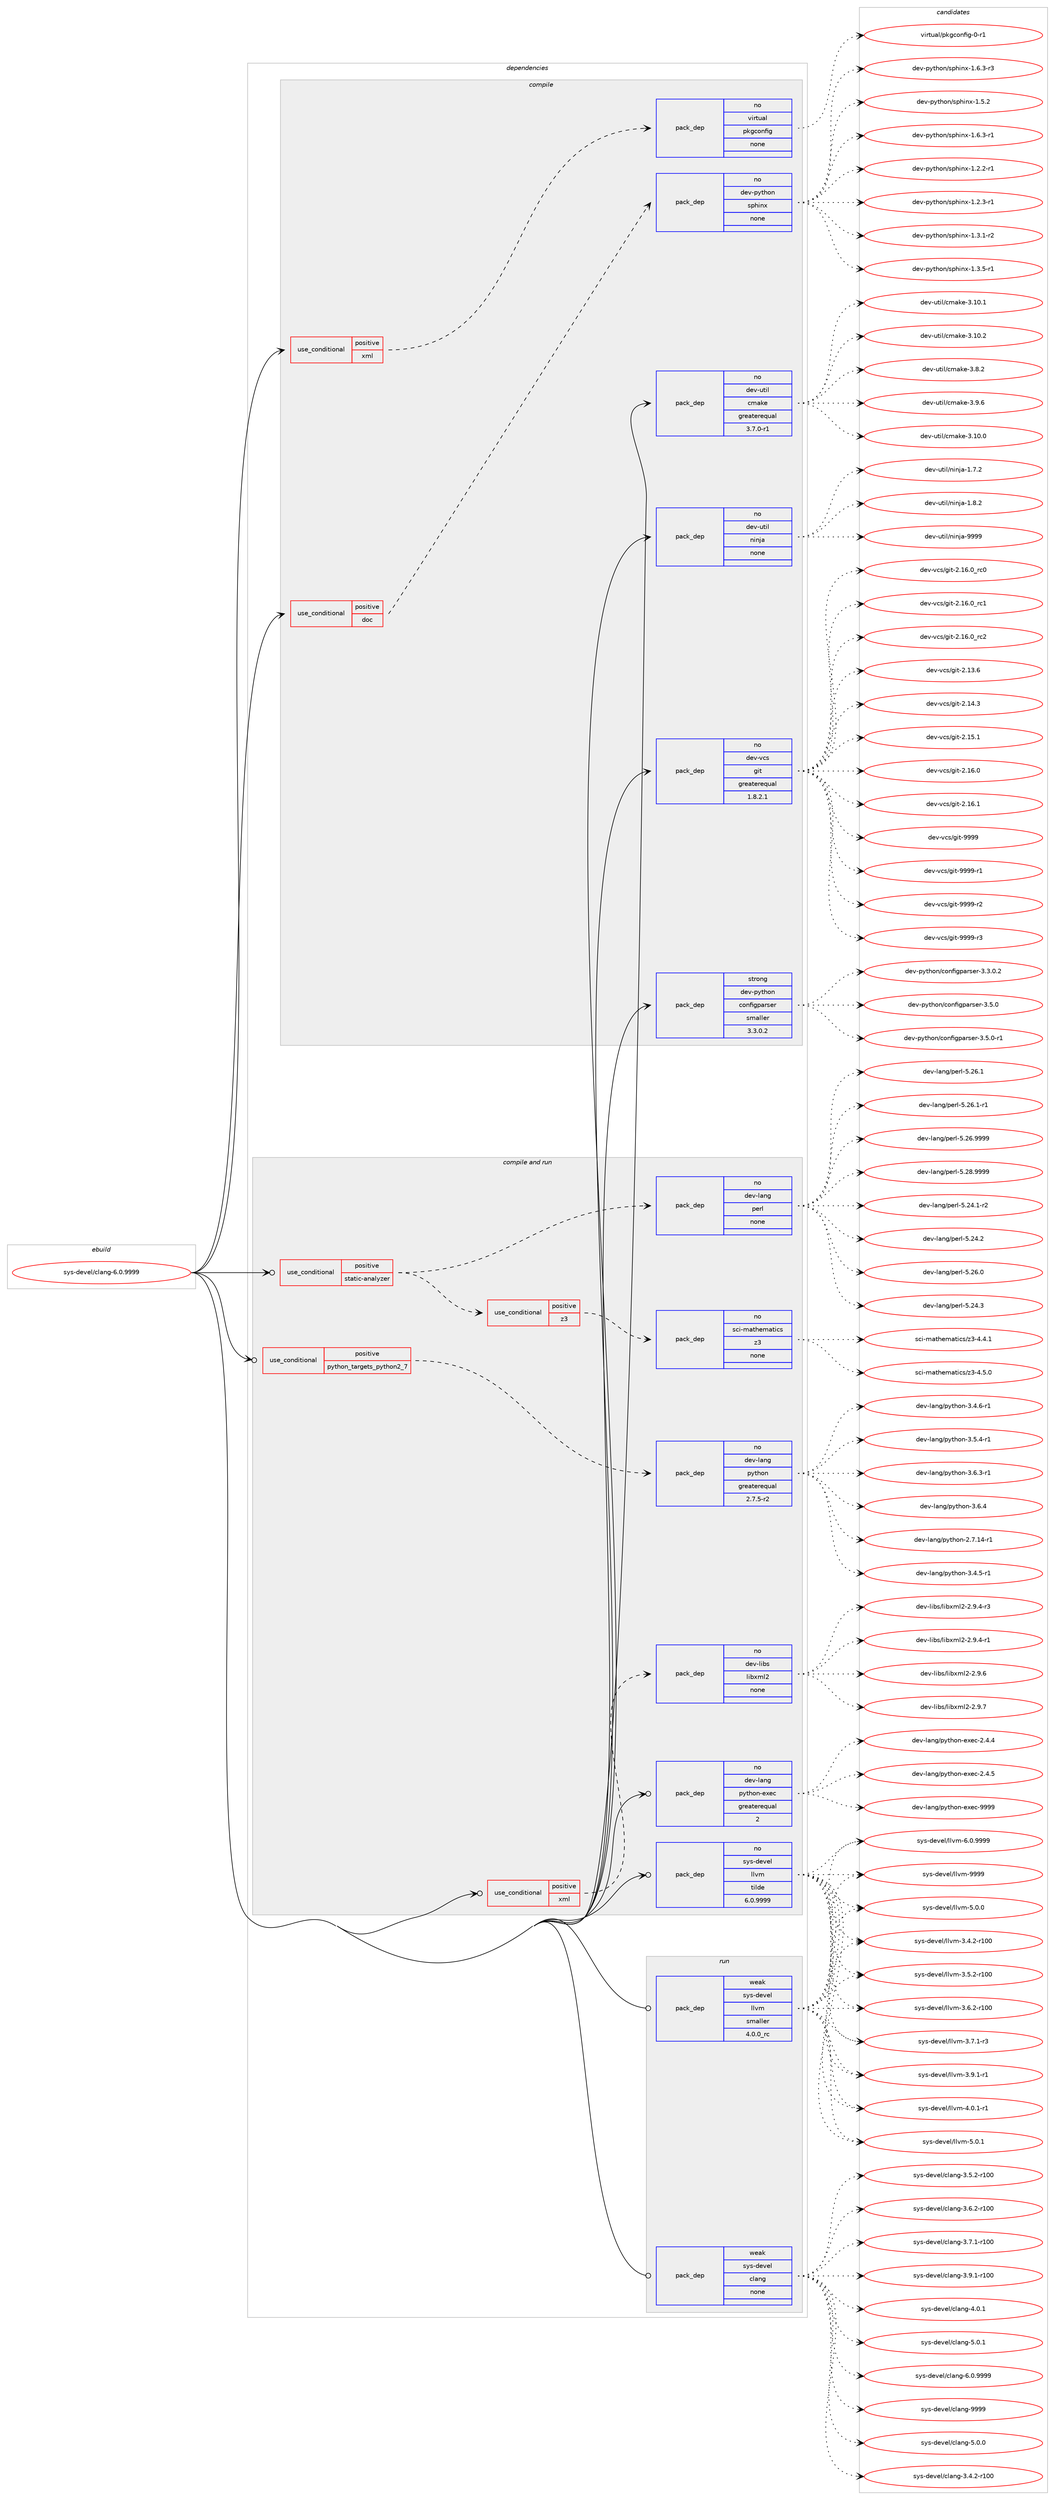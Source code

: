 digraph prolog {

# *************
# Graph options
# *************

newrank=true;
concentrate=true;
compound=true;
graph [rankdir=LR,fontname=Helvetica,fontsize=10,ranksep=1.5];#, ranksep=2.5, nodesep=0.2];
edge  [arrowhead=vee];
node  [fontname=Helvetica,fontsize=10];

# **********
# The ebuild
# **********

subgraph cluster_leftcol {
color=gray;
rank=same;
label=<<i>ebuild</i>>;
id [label="sys-devel/clang-6.0.9999", color=red, width=4, href="../sys-devel/clang-6.0.9999.svg"];
}

# ****************
# The dependencies
# ****************

subgraph cluster_midcol {
color=gray;
label=<<i>dependencies</i>>;
subgraph cluster_compile {
fillcolor="#eeeeee";
style=filled;
label=<<i>compile</i>>;
subgraph cond406 {
dependency4947 [label=<<TABLE BORDER="0" CELLBORDER="1" CELLSPACING="0" CELLPADDING="4"><TR><TD ROWSPAN="3" CELLPADDING="10">use_conditional</TD></TR><TR><TD>positive</TD></TR><TR><TD>doc</TD></TR></TABLE>>, shape=none, color=red];
subgraph pack4512 {
dependency4948 [label=<<TABLE BORDER="0" CELLBORDER="1" CELLSPACING="0" CELLPADDING="4" WIDTH="220"><TR><TD ROWSPAN="6" CELLPADDING="30">pack_dep</TD></TR><TR><TD WIDTH="110">no</TD></TR><TR><TD>dev-python</TD></TR><TR><TD>sphinx</TD></TR><TR><TD>none</TD></TR><TR><TD></TD></TR></TABLE>>, shape=none, color=blue];
}
dependency4947:e -> dependency4948:w [weight=20,style="dashed",arrowhead="vee"];
}
id:e -> dependency4947:w [weight=20,style="solid",arrowhead="vee"];
subgraph cond407 {
dependency4949 [label=<<TABLE BORDER="0" CELLBORDER="1" CELLSPACING="0" CELLPADDING="4"><TR><TD ROWSPAN="3" CELLPADDING="10">use_conditional</TD></TR><TR><TD>positive</TD></TR><TR><TD>xml</TD></TR></TABLE>>, shape=none, color=red];
subgraph pack4513 {
dependency4950 [label=<<TABLE BORDER="0" CELLBORDER="1" CELLSPACING="0" CELLPADDING="4" WIDTH="220"><TR><TD ROWSPAN="6" CELLPADDING="30">pack_dep</TD></TR><TR><TD WIDTH="110">no</TD></TR><TR><TD>virtual</TD></TR><TR><TD>pkgconfig</TD></TR><TR><TD>none</TD></TR><TR><TD></TD></TR></TABLE>>, shape=none, color=blue];
}
dependency4949:e -> dependency4950:w [weight=20,style="dashed",arrowhead="vee"];
}
id:e -> dependency4949:w [weight=20,style="solid",arrowhead="vee"];
subgraph pack4514 {
dependency4951 [label=<<TABLE BORDER="0" CELLBORDER="1" CELLSPACING="0" CELLPADDING="4" WIDTH="220"><TR><TD ROWSPAN="6" CELLPADDING="30">pack_dep</TD></TR><TR><TD WIDTH="110">no</TD></TR><TR><TD>dev-util</TD></TR><TR><TD>cmake</TD></TR><TR><TD>greaterequal</TD></TR><TR><TD>3.7.0-r1</TD></TR></TABLE>>, shape=none, color=blue];
}
id:e -> dependency4951:w [weight=20,style="solid",arrowhead="vee"];
subgraph pack4515 {
dependency4952 [label=<<TABLE BORDER="0" CELLBORDER="1" CELLSPACING="0" CELLPADDING="4" WIDTH="220"><TR><TD ROWSPAN="6" CELLPADDING="30">pack_dep</TD></TR><TR><TD WIDTH="110">no</TD></TR><TR><TD>dev-util</TD></TR><TR><TD>ninja</TD></TR><TR><TD>none</TD></TR><TR><TD></TD></TR></TABLE>>, shape=none, color=blue];
}
id:e -> dependency4952:w [weight=20,style="solid",arrowhead="vee"];
subgraph pack4516 {
dependency4953 [label=<<TABLE BORDER="0" CELLBORDER="1" CELLSPACING="0" CELLPADDING="4" WIDTH="220"><TR><TD ROWSPAN="6" CELLPADDING="30">pack_dep</TD></TR><TR><TD WIDTH="110">no</TD></TR><TR><TD>dev-vcs</TD></TR><TR><TD>git</TD></TR><TR><TD>greaterequal</TD></TR><TR><TD>1.8.2.1</TD></TR></TABLE>>, shape=none, color=blue];
}
id:e -> dependency4953:w [weight=20,style="solid",arrowhead="vee"];
subgraph pack4517 {
dependency4954 [label=<<TABLE BORDER="0" CELLBORDER="1" CELLSPACING="0" CELLPADDING="4" WIDTH="220"><TR><TD ROWSPAN="6" CELLPADDING="30">pack_dep</TD></TR><TR><TD WIDTH="110">strong</TD></TR><TR><TD>dev-python</TD></TR><TR><TD>configparser</TD></TR><TR><TD>smaller</TD></TR><TR><TD>3.3.0.2</TD></TR></TABLE>>, shape=none, color=blue];
}
id:e -> dependency4954:w [weight=20,style="solid",arrowhead="vee"];
}
subgraph cluster_compileandrun {
fillcolor="#eeeeee";
style=filled;
label=<<i>compile and run</i>>;
subgraph cond408 {
dependency4955 [label=<<TABLE BORDER="0" CELLBORDER="1" CELLSPACING="0" CELLPADDING="4"><TR><TD ROWSPAN="3" CELLPADDING="10">use_conditional</TD></TR><TR><TD>positive</TD></TR><TR><TD>python_targets_python2_7</TD></TR></TABLE>>, shape=none, color=red];
subgraph pack4518 {
dependency4956 [label=<<TABLE BORDER="0" CELLBORDER="1" CELLSPACING="0" CELLPADDING="4" WIDTH="220"><TR><TD ROWSPAN="6" CELLPADDING="30">pack_dep</TD></TR><TR><TD WIDTH="110">no</TD></TR><TR><TD>dev-lang</TD></TR><TR><TD>python</TD></TR><TR><TD>greaterequal</TD></TR><TR><TD>2.7.5-r2</TD></TR></TABLE>>, shape=none, color=blue];
}
dependency4955:e -> dependency4956:w [weight=20,style="dashed",arrowhead="vee"];
}
id:e -> dependency4955:w [weight=20,style="solid",arrowhead="odotvee"];
subgraph cond409 {
dependency4957 [label=<<TABLE BORDER="0" CELLBORDER="1" CELLSPACING="0" CELLPADDING="4"><TR><TD ROWSPAN="3" CELLPADDING="10">use_conditional</TD></TR><TR><TD>positive</TD></TR><TR><TD>static-analyzer</TD></TR></TABLE>>, shape=none, color=red];
subgraph pack4519 {
dependency4958 [label=<<TABLE BORDER="0" CELLBORDER="1" CELLSPACING="0" CELLPADDING="4" WIDTH="220"><TR><TD ROWSPAN="6" CELLPADDING="30">pack_dep</TD></TR><TR><TD WIDTH="110">no</TD></TR><TR><TD>dev-lang</TD></TR><TR><TD>perl</TD></TR><TR><TD>none</TD></TR><TR><TD></TD></TR></TABLE>>, shape=none, color=blue];
}
dependency4957:e -> dependency4958:w [weight=20,style="dashed",arrowhead="vee"];
subgraph cond410 {
dependency4959 [label=<<TABLE BORDER="0" CELLBORDER="1" CELLSPACING="0" CELLPADDING="4"><TR><TD ROWSPAN="3" CELLPADDING="10">use_conditional</TD></TR><TR><TD>positive</TD></TR><TR><TD>z3</TD></TR></TABLE>>, shape=none, color=red];
subgraph pack4520 {
dependency4960 [label=<<TABLE BORDER="0" CELLBORDER="1" CELLSPACING="0" CELLPADDING="4" WIDTH="220"><TR><TD ROWSPAN="6" CELLPADDING="30">pack_dep</TD></TR><TR><TD WIDTH="110">no</TD></TR><TR><TD>sci-mathematics</TD></TR><TR><TD>z3</TD></TR><TR><TD>none</TD></TR><TR><TD></TD></TR></TABLE>>, shape=none, color=blue];
}
dependency4959:e -> dependency4960:w [weight=20,style="dashed",arrowhead="vee"];
}
dependency4957:e -> dependency4959:w [weight=20,style="dashed",arrowhead="vee"];
}
id:e -> dependency4957:w [weight=20,style="solid",arrowhead="odotvee"];
subgraph cond411 {
dependency4961 [label=<<TABLE BORDER="0" CELLBORDER="1" CELLSPACING="0" CELLPADDING="4"><TR><TD ROWSPAN="3" CELLPADDING="10">use_conditional</TD></TR><TR><TD>positive</TD></TR><TR><TD>xml</TD></TR></TABLE>>, shape=none, color=red];
subgraph pack4521 {
dependency4962 [label=<<TABLE BORDER="0" CELLBORDER="1" CELLSPACING="0" CELLPADDING="4" WIDTH="220"><TR><TD ROWSPAN="6" CELLPADDING="30">pack_dep</TD></TR><TR><TD WIDTH="110">no</TD></TR><TR><TD>dev-libs</TD></TR><TR><TD>libxml2</TD></TR><TR><TD>none</TD></TR><TR><TD></TD></TR></TABLE>>, shape=none, color=blue];
}
dependency4961:e -> dependency4962:w [weight=20,style="dashed",arrowhead="vee"];
}
id:e -> dependency4961:w [weight=20,style="solid",arrowhead="odotvee"];
subgraph pack4522 {
dependency4963 [label=<<TABLE BORDER="0" CELLBORDER="1" CELLSPACING="0" CELLPADDING="4" WIDTH="220"><TR><TD ROWSPAN="6" CELLPADDING="30">pack_dep</TD></TR><TR><TD WIDTH="110">no</TD></TR><TR><TD>dev-lang</TD></TR><TR><TD>python-exec</TD></TR><TR><TD>greaterequal</TD></TR><TR><TD>2</TD></TR></TABLE>>, shape=none, color=blue];
}
id:e -> dependency4963:w [weight=20,style="solid",arrowhead="odotvee"];
subgraph pack4523 {
dependency4964 [label=<<TABLE BORDER="0" CELLBORDER="1" CELLSPACING="0" CELLPADDING="4" WIDTH="220"><TR><TD ROWSPAN="6" CELLPADDING="30">pack_dep</TD></TR><TR><TD WIDTH="110">no</TD></TR><TR><TD>sys-devel</TD></TR><TR><TD>llvm</TD></TR><TR><TD>tilde</TD></TR><TR><TD>6.0.9999</TD></TR></TABLE>>, shape=none, color=blue];
}
id:e -> dependency4964:w [weight=20,style="solid",arrowhead="odotvee"];
}
subgraph cluster_run {
fillcolor="#eeeeee";
style=filled;
label=<<i>run</i>>;
subgraph pack4524 {
dependency4965 [label=<<TABLE BORDER="0" CELLBORDER="1" CELLSPACING="0" CELLPADDING="4" WIDTH="220"><TR><TD ROWSPAN="6" CELLPADDING="30">pack_dep</TD></TR><TR><TD WIDTH="110">weak</TD></TR><TR><TD>sys-devel</TD></TR><TR><TD>clang</TD></TR><TR><TD>none</TD></TR><TR><TD></TD></TR></TABLE>>, shape=none, color=blue];
}
id:e -> dependency4965:w [weight=20,style="solid",arrowhead="odot"];
subgraph pack4525 {
dependency4966 [label=<<TABLE BORDER="0" CELLBORDER="1" CELLSPACING="0" CELLPADDING="4" WIDTH="220"><TR><TD ROWSPAN="6" CELLPADDING="30">pack_dep</TD></TR><TR><TD WIDTH="110">weak</TD></TR><TR><TD>sys-devel</TD></TR><TR><TD>llvm</TD></TR><TR><TD>smaller</TD></TR><TR><TD>4.0.0_rc</TD></TR></TABLE>>, shape=none, color=blue];
}
id:e -> dependency4966:w [weight=20,style="solid",arrowhead="odot"];
}
}

# **************
# The candidates
# **************

subgraph cluster_choices {
rank=same;
color=gray;
label=<<i>candidates</i>>;

subgraph choice4512 {
color=black;
nodesep=1;
choice1001011184511212111610411111047115112104105110120454946534650 [label="dev-python/sphinx-1.5.2", color=red, width=4,href="../dev-python/sphinx-1.5.2.svg"];
choice10010111845112121116104111110471151121041051101204549465446514511449 [label="dev-python/sphinx-1.6.3-r1", color=red, width=4,href="../dev-python/sphinx-1.6.3-r1.svg"];
choice10010111845112121116104111110471151121041051101204549465046504511449 [label="dev-python/sphinx-1.2.2-r1", color=red, width=4,href="../dev-python/sphinx-1.2.2-r1.svg"];
choice10010111845112121116104111110471151121041051101204549465046514511449 [label="dev-python/sphinx-1.2.3-r1", color=red, width=4,href="../dev-python/sphinx-1.2.3-r1.svg"];
choice10010111845112121116104111110471151121041051101204549465146494511450 [label="dev-python/sphinx-1.3.1-r2", color=red, width=4,href="../dev-python/sphinx-1.3.1-r2.svg"];
choice10010111845112121116104111110471151121041051101204549465146534511449 [label="dev-python/sphinx-1.3.5-r1", color=red, width=4,href="../dev-python/sphinx-1.3.5-r1.svg"];
choice10010111845112121116104111110471151121041051101204549465446514511451 [label="dev-python/sphinx-1.6.3-r3", color=red, width=4,href="../dev-python/sphinx-1.6.3-r3.svg"];
dependency4948:e -> choice1001011184511212111610411111047115112104105110120454946534650:w [style=dotted,weight="100"];
dependency4948:e -> choice10010111845112121116104111110471151121041051101204549465446514511449:w [style=dotted,weight="100"];
dependency4948:e -> choice10010111845112121116104111110471151121041051101204549465046504511449:w [style=dotted,weight="100"];
dependency4948:e -> choice10010111845112121116104111110471151121041051101204549465046514511449:w [style=dotted,weight="100"];
dependency4948:e -> choice10010111845112121116104111110471151121041051101204549465146494511450:w [style=dotted,weight="100"];
dependency4948:e -> choice10010111845112121116104111110471151121041051101204549465146534511449:w [style=dotted,weight="100"];
dependency4948:e -> choice10010111845112121116104111110471151121041051101204549465446514511451:w [style=dotted,weight="100"];
}
subgraph choice4513 {
color=black;
nodesep=1;
choice11810511411611797108471121071039911111010210510345484511449 [label="virtual/pkgconfig-0-r1", color=red, width=4,href="../virtual/pkgconfig-0-r1.svg"];
dependency4950:e -> choice11810511411611797108471121071039911111010210510345484511449:w [style=dotted,weight="100"];
}
subgraph choice4514 {
color=black;
nodesep=1;
choice1001011184511711610510847991099710710145514649484648 [label="dev-util/cmake-3.10.0", color=red, width=4,href="../dev-util/cmake-3.10.0.svg"];
choice1001011184511711610510847991099710710145514649484649 [label="dev-util/cmake-3.10.1", color=red, width=4,href="../dev-util/cmake-3.10.1.svg"];
choice1001011184511711610510847991099710710145514649484650 [label="dev-util/cmake-3.10.2", color=red, width=4,href="../dev-util/cmake-3.10.2.svg"];
choice10010111845117116105108479910997107101455146564650 [label="dev-util/cmake-3.8.2", color=red, width=4,href="../dev-util/cmake-3.8.2.svg"];
choice10010111845117116105108479910997107101455146574654 [label="dev-util/cmake-3.9.6", color=red, width=4,href="../dev-util/cmake-3.9.6.svg"];
dependency4951:e -> choice1001011184511711610510847991099710710145514649484648:w [style=dotted,weight="100"];
dependency4951:e -> choice1001011184511711610510847991099710710145514649484649:w [style=dotted,weight="100"];
dependency4951:e -> choice1001011184511711610510847991099710710145514649484650:w [style=dotted,weight="100"];
dependency4951:e -> choice10010111845117116105108479910997107101455146564650:w [style=dotted,weight="100"];
dependency4951:e -> choice10010111845117116105108479910997107101455146574654:w [style=dotted,weight="100"];
}
subgraph choice4515 {
color=black;
nodesep=1;
choice100101118451171161051084711010511010697454946554650 [label="dev-util/ninja-1.7.2", color=red, width=4,href="../dev-util/ninja-1.7.2.svg"];
choice100101118451171161051084711010511010697454946564650 [label="dev-util/ninja-1.8.2", color=red, width=4,href="../dev-util/ninja-1.8.2.svg"];
choice1001011184511711610510847110105110106974557575757 [label="dev-util/ninja-9999", color=red, width=4,href="../dev-util/ninja-9999.svg"];
dependency4952:e -> choice100101118451171161051084711010511010697454946554650:w [style=dotted,weight="100"];
dependency4952:e -> choice100101118451171161051084711010511010697454946564650:w [style=dotted,weight="100"];
dependency4952:e -> choice1001011184511711610510847110105110106974557575757:w [style=dotted,weight="100"];
}
subgraph choice4516 {
color=black;
nodesep=1;
choice10010111845118991154710310511645504649544648951149948 [label="dev-vcs/git-2.16.0_rc0", color=red, width=4,href="../dev-vcs/git-2.16.0_rc0.svg"];
choice10010111845118991154710310511645504649544648951149949 [label="dev-vcs/git-2.16.0_rc1", color=red, width=4,href="../dev-vcs/git-2.16.0_rc1.svg"];
choice10010111845118991154710310511645504649544648951149950 [label="dev-vcs/git-2.16.0_rc2", color=red, width=4,href="../dev-vcs/git-2.16.0_rc2.svg"];
choice10010111845118991154710310511645504649514654 [label="dev-vcs/git-2.13.6", color=red, width=4,href="../dev-vcs/git-2.13.6.svg"];
choice10010111845118991154710310511645504649524651 [label="dev-vcs/git-2.14.3", color=red, width=4,href="../dev-vcs/git-2.14.3.svg"];
choice10010111845118991154710310511645504649534649 [label="dev-vcs/git-2.15.1", color=red, width=4,href="../dev-vcs/git-2.15.1.svg"];
choice10010111845118991154710310511645504649544648 [label="dev-vcs/git-2.16.0", color=red, width=4,href="../dev-vcs/git-2.16.0.svg"];
choice10010111845118991154710310511645504649544649 [label="dev-vcs/git-2.16.1", color=red, width=4,href="../dev-vcs/git-2.16.1.svg"];
choice1001011184511899115471031051164557575757 [label="dev-vcs/git-9999", color=red, width=4,href="../dev-vcs/git-9999.svg"];
choice10010111845118991154710310511645575757574511449 [label="dev-vcs/git-9999-r1", color=red, width=4,href="../dev-vcs/git-9999-r1.svg"];
choice10010111845118991154710310511645575757574511450 [label="dev-vcs/git-9999-r2", color=red, width=4,href="../dev-vcs/git-9999-r2.svg"];
choice10010111845118991154710310511645575757574511451 [label="dev-vcs/git-9999-r3", color=red, width=4,href="../dev-vcs/git-9999-r3.svg"];
dependency4953:e -> choice10010111845118991154710310511645504649544648951149948:w [style=dotted,weight="100"];
dependency4953:e -> choice10010111845118991154710310511645504649544648951149949:w [style=dotted,weight="100"];
dependency4953:e -> choice10010111845118991154710310511645504649544648951149950:w [style=dotted,weight="100"];
dependency4953:e -> choice10010111845118991154710310511645504649514654:w [style=dotted,weight="100"];
dependency4953:e -> choice10010111845118991154710310511645504649524651:w [style=dotted,weight="100"];
dependency4953:e -> choice10010111845118991154710310511645504649534649:w [style=dotted,weight="100"];
dependency4953:e -> choice10010111845118991154710310511645504649544648:w [style=dotted,weight="100"];
dependency4953:e -> choice10010111845118991154710310511645504649544649:w [style=dotted,weight="100"];
dependency4953:e -> choice1001011184511899115471031051164557575757:w [style=dotted,weight="100"];
dependency4953:e -> choice10010111845118991154710310511645575757574511449:w [style=dotted,weight="100"];
dependency4953:e -> choice10010111845118991154710310511645575757574511450:w [style=dotted,weight="100"];
dependency4953:e -> choice10010111845118991154710310511645575757574511451:w [style=dotted,weight="100"];
}
subgraph choice4517 {
color=black;
nodesep=1;
choice100101118451121211161041111104799111110102105103112971141151011144551465146484650 [label="dev-python/configparser-3.3.0.2", color=red, width=4,href="../dev-python/configparser-3.3.0.2.svg"];
choice10010111845112121116104111110479911111010210510311297114115101114455146534648 [label="dev-python/configparser-3.5.0", color=red, width=4,href="../dev-python/configparser-3.5.0.svg"];
choice100101118451121211161041111104799111110102105103112971141151011144551465346484511449 [label="dev-python/configparser-3.5.0-r1", color=red, width=4,href="../dev-python/configparser-3.5.0-r1.svg"];
dependency4954:e -> choice100101118451121211161041111104799111110102105103112971141151011144551465146484650:w [style=dotted,weight="100"];
dependency4954:e -> choice10010111845112121116104111110479911111010210510311297114115101114455146534648:w [style=dotted,weight="100"];
dependency4954:e -> choice100101118451121211161041111104799111110102105103112971141151011144551465346484511449:w [style=dotted,weight="100"];
}
subgraph choice4518 {
color=black;
nodesep=1;
choice100101118451089711010347112121116104111110455046554649524511449 [label="dev-lang/python-2.7.14-r1", color=red, width=4,href="../dev-lang/python-2.7.14-r1.svg"];
choice1001011184510897110103471121211161041111104551465246534511449 [label="dev-lang/python-3.4.5-r1", color=red, width=4,href="../dev-lang/python-3.4.5-r1.svg"];
choice1001011184510897110103471121211161041111104551465246544511449 [label="dev-lang/python-3.4.6-r1", color=red, width=4,href="../dev-lang/python-3.4.6-r1.svg"];
choice1001011184510897110103471121211161041111104551465346524511449 [label="dev-lang/python-3.5.4-r1", color=red, width=4,href="../dev-lang/python-3.5.4-r1.svg"];
choice1001011184510897110103471121211161041111104551465446514511449 [label="dev-lang/python-3.6.3-r1", color=red, width=4,href="../dev-lang/python-3.6.3-r1.svg"];
choice100101118451089711010347112121116104111110455146544652 [label="dev-lang/python-3.6.4", color=red, width=4,href="../dev-lang/python-3.6.4.svg"];
dependency4956:e -> choice100101118451089711010347112121116104111110455046554649524511449:w [style=dotted,weight="100"];
dependency4956:e -> choice1001011184510897110103471121211161041111104551465246534511449:w [style=dotted,weight="100"];
dependency4956:e -> choice1001011184510897110103471121211161041111104551465246544511449:w [style=dotted,weight="100"];
dependency4956:e -> choice1001011184510897110103471121211161041111104551465346524511449:w [style=dotted,weight="100"];
dependency4956:e -> choice1001011184510897110103471121211161041111104551465446514511449:w [style=dotted,weight="100"];
dependency4956:e -> choice100101118451089711010347112121116104111110455146544652:w [style=dotted,weight="100"];
}
subgraph choice4519 {
color=black;
nodesep=1;
choice100101118451089711010347112101114108455346505246494511450 [label="dev-lang/perl-5.24.1-r2", color=red, width=4,href="../dev-lang/perl-5.24.1-r2.svg"];
choice10010111845108971101034711210111410845534650524650 [label="dev-lang/perl-5.24.2", color=red, width=4,href="../dev-lang/perl-5.24.2.svg"];
choice10010111845108971101034711210111410845534650544648 [label="dev-lang/perl-5.26.0", color=red, width=4,href="../dev-lang/perl-5.26.0.svg"];
choice10010111845108971101034711210111410845534650524651 [label="dev-lang/perl-5.24.3", color=red, width=4,href="../dev-lang/perl-5.24.3.svg"];
choice10010111845108971101034711210111410845534650544649 [label="dev-lang/perl-5.26.1", color=red, width=4,href="../dev-lang/perl-5.26.1.svg"];
choice100101118451089711010347112101114108455346505446494511449 [label="dev-lang/perl-5.26.1-r1", color=red, width=4,href="../dev-lang/perl-5.26.1-r1.svg"];
choice10010111845108971101034711210111410845534650544657575757 [label="dev-lang/perl-5.26.9999", color=red, width=4,href="../dev-lang/perl-5.26.9999.svg"];
choice10010111845108971101034711210111410845534650564657575757 [label="dev-lang/perl-5.28.9999", color=red, width=4,href="../dev-lang/perl-5.28.9999.svg"];
dependency4958:e -> choice100101118451089711010347112101114108455346505246494511450:w [style=dotted,weight="100"];
dependency4958:e -> choice10010111845108971101034711210111410845534650524650:w [style=dotted,weight="100"];
dependency4958:e -> choice10010111845108971101034711210111410845534650544648:w [style=dotted,weight="100"];
dependency4958:e -> choice10010111845108971101034711210111410845534650524651:w [style=dotted,weight="100"];
dependency4958:e -> choice10010111845108971101034711210111410845534650544649:w [style=dotted,weight="100"];
dependency4958:e -> choice100101118451089711010347112101114108455346505446494511449:w [style=dotted,weight="100"];
dependency4958:e -> choice10010111845108971101034711210111410845534650544657575757:w [style=dotted,weight="100"];
dependency4958:e -> choice10010111845108971101034711210111410845534650564657575757:w [style=dotted,weight="100"];
}
subgraph choice4520 {
color=black;
nodesep=1;
choice11599105451099711610410110997116105991154712251455246524649 [label="sci-mathematics/z3-4.4.1", color=red, width=4,href="../sci-mathematics/z3-4.4.1.svg"];
choice11599105451099711610410110997116105991154712251455246534648 [label="sci-mathematics/z3-4.5.0", color=red, width=4,href="../sci-mathematics/z3-4.5.0.svg"];
dependency4960:e -> choice11599105451099711610410110997116105991154712251455246524649:w [style=dotted,weight="100"];
dependency4960:e -> choice11599105451099711610410110997116105991154712251455246534648:w [style=dotted,weight="100"];
}
subgraph choice4521 {
color=black;
nodesep=1;
choice10010111845108105981154710810598120109108504550465746524511451 [label="dev-libs/libxml2-2.9.4-r3", color=red, width=4,href="../dev-libs/libxml2-2.9.4-r3.svg"];
choice10010111845108105981154710810598120109108504550465746524511449 [label="dev-libs/libxml2-2.9.4-r1", color=red, width=4,href="../dev-libs/libxml2-2.9.4-r1.svg"];
choice1001011184510810598115471081059812010910850455046574654 [label="dev-libs/libxml2-2.9.6", color=red, width=4,href="../dev-libs/libxml2-2.9.6.svg"];
choice1001011184510810598115471081059812010910850455046574655 [label="dev-libs/libxml2-2.9.7", color=red, width=4,href="../dev-libs/libxml2-2.9.7.svg"];
dependency4962:e -> choice10010111845108105981154710810598120109108504550465746524511451:w [style=dotted,weight="100"];
dependency4962:e -> choice10010111845108105981154710810598120109108504550465746524511449:w [style=dotted,weight="100"];
dependency4962:e -> choice1001011184510810598115471081059812010910850455046574654:w [style=dotted,weight="100"];
dependency4962:e -> choice1001011184510810598115471081059812010910850455046574655:w [style=dotted,weight="100"];
}
subgraph choice4522 {
color=black;
nodesep=1;
choice1001011184510897110103471121211161041111104510112010199455046524652 [label="dev-lang/python-exec-2.4.4", color=red, width=4,href="../dev-lang/python-exec-2.4.4.svg"];
choice1001011184510897110103471121211161041111104510112010199455046524653 [label="dev-lang/python-exec-2.4.5", color=red, width=4,href="../dev-lang/python-exec-2.4.5.svg"];
choice10010111845108971101034711212111610411111045101120101994557575757 [label="dev-lang/python-exec-9999", color=red, width=4,href="../dev-lang/python-exec-9999.svg"];
dependency4963:e -> choice1001011184510897110103471121211161041111104510112010199455046524652:w [style=dotted,weight="100"];
dependency4963:e -> choice1001011184510897110103471121211161041111104510112010199455046524653:w [style=dotted,weight="100"];
dependency4963:e -> choice10010111845108971101034711212111610411111045101120101994557575757:w [style=dotted,weight="100"];
}
subgraph choice4523 {
color=black;
nodesep=1;
choice1151211154510010111810110847108108118109455346484648 [label="sys-devel/llvm-5.0.0", color=red, width=4,href="../sys-devel/llvm-5.0.0.svg"];
choice115121115451001011181011084710810811810945514652465045114494848 [label="sys-devel/llvm-3.4.2-r100", color=red, width=4,href="../sys-devel/llvm-3.4.2-r100.svg"];
choice115121115451001011181011084710810811810945514653465045114494848 [label="sys-devel/llvm-3.5.2-r100", color=red, width=4,href="../sys-devel/llvm-3.5.2-r100.svg"];
choice115121115451001011181011084710810811810945514654465045114494848 [label="sys-devel/llvm-3.6.2-r100", color=red, width=4,href="../sys-devel/llvm-3.6.2-r100.svg"];
choice11512111545100101118101108471081081181094551465546494511451 [label="sys-devel/llvm-3.7.1-r3", color=red, width=4,href="../sys-devel/llvm-3.7.1-r3.svg"];
choice11512111545100101118101108471081081181094551465746494511449 [label="sys-devel/llvm-3.9.1-r1", color=red, width=4,href="../sys-devel/llvm-3.9.1-r1.svg"];
choice11512111545100101118101108471081081181094552464846494511449 [label="sys-devel/llvm-4.0.1-r1", color=red, width=4,href="../sys-devel/llvm-4.0.1-r1.svg"];
choice1151211154510010111810110847108108118109455346484649 [label="sys-devel/llvm-5.0.1", color=red, width=4,href="../sys-devel/llvm-5.0.1.svg"];
choice1151211154510010111810110847108108118109455446484657575757 [label="sys-devel/llvm-6.0.9999", color=red, width=4,href="../sys-devel/llvm-6.0.9999.svg"];
choice11512111545100101118101108471081081181094557575757 [label="sys-devel/llvm-9999", color=red, width=4,href="../sys-devel/llvm-9999.svg"];
dependency4964:e -> choice1151211154510010111810110847108108118109455346484648:w [style=dotted,weight="100"];
dependency4964:e -> choice115121115451001011181011084710810811810945514652465045114494848:w [style=dotted,weight="100"];
dependency4964:e -> choice115121115451001011181011084710810811810945514653465045114494848:w [style=dotted,weight="100"];
dependency4964:e -> choice115121115451001011181011084710810811810945514654465045114494848:w [style=dotted,weight="100"];
dependency4964:e -> choice11512111545100101118101108471081081181094551465546494511451:w [style=dotted,weight="100"];
dependency4964:e -> choice11512111545100101118101108471081081181094551465746494511449:w [style=dotted,weight="100"];
dependency4964:e -> choice11512111545100101118101108471081081181094552464846494511449:w [style=dotted,weight="100"];
dependency4964:e -> choice1151211154510010111810110847108108118109455346484649:w [style=dotted,weight="100"];
dependency4964:e -> choice1151211154510010111810110847108108118109455446484657575757:w [style=dotted,weight="100"];
dependency4964:e -> choice11512111545100101118101108471081081181094557575757:w [style=dotted,weight="100"];
}
subgraph choice4524 {
color=black;
nodesep=1;
choice11512111545100101118101108479910897110103455346484648 [label="sys-devel/clang-5.0.0", color=red, width=4,href="../sys-devel/clang-5.0.0.svg"];
choice1151211154510010111810110847991089711010345514652465045114494848 [label="sys-devel/clang-3.4.2-r100", color=red, width=4,href="../sys-devel/clang-3.4.2-r100.svg"];
choice1151211154510010111810110847991089711010345514653465045114494848 [label="sys-devel/clang-3.5.2-r100", color=red, width=4,href="../sys-devel/clang-3.5.2-r100.svg"];
choice1151211154510010111810110847991089711010345514654465045114494848 [label="sys-devel/clang-3.6.2-r100", color=red, width=4,href="../sys-devel/clang-3.6.2-r100.svg"];
choice1151211154510010111810110847991089711010345514655464945114494848 [label="sys-devel/clang-3.7.1-r100", color=red, width=4,href="../sys-devel/clang-3.7.1-r100.svg"];
choice1151211154510010111810110847991089711010345514657464945114494848 [label="sys-devel/clang-3.9.1-r100", color=red, width=4,href="../sys-devel/clang-3.9.1-r100.svg"];
choice11512111545100101118101108479910897110103455246484649 [label="sys-devel/clang-4.0.1", color=red, width=4,href="../sys-devel/clang-4.0.1.svg"];
choice11512111545100101118101108479910897110103455346484649 [label="sys-devel/clang-5.0.1", color=red, width=4,href="../sys-devel/clang-5.0.1.svg"];
choice11512111545100101118101108479910897110103455446484657575757 [label="sys-devel/clang-6.0.9999", color=red, width=4,href="../sys-devel/clang-6.0.9999.svg"];
choice115121115451001011181011084799108971101034557575757 [label="sys-devel/clang-9999", color=red, width=4,href="../sys-devel/clang-9999.svg"];
dependency4965:e -> choice11512111545100101118101108479910897110103455346484648:w [style=dotted,weight="100"];
dependency4965:e -> choice1151211154510010111810110847991089711010345514652465045114494848:w [style=dotted,weight="100"];
dependency4965:e -> choice1151211154510010111810110847991089711010345514653465045114494848:w [style=dotted,weight="100"];
dependency4965:e -> choice1151211154510010111810110847991089711010345514654465045114494848:w [style=dotted,weight="100"];
dependency4965:e -> choice1151211154510010111810110847991089711010345514655464945114494848:w [style=dotted,weight="100"];
dependency4965:e -> choice1151211154510010111810110847991089711010345514657464945114494848:w [style=dotted,weight="100"];
dependency4965:e -> choice11512111545100101118101108479910897110103455246484649:w [style=dotted,weight="100"];
dependency4965:e -> choice11512111545100101118101108479910897110103455346484649:w [style=dotted,weight="100"];
dependency4965:e -> choice11512111545100101118101108479910897110103455446484657575757:w [style=dotted,weight="100"];
dependency4965:e -> choice115121115451001011181011084799108971101034557575757:w [style=dotted,weight="100"];
}
subgraph choice4525 {
color=black;
nodesep=1;
choice1151211154510010111810110847108108118109455346484648 [label="sys-devel/llvm-5.0.0", color=red, width=4,href="../sys-devel/llvm-5.0.0.svg"];
choice115121115451001011181011084710810811810945514652465045114494848 [label="sys-devel/llvm-3.4.2-r100", color=red, width=4,href="../sys-devel/llvm-3.4.2-r100.svg"];
choice115121115451001011181011084710810811810945514653465045114494848 [label="sys-devel/llvm-3.5.2-r100", color=red, width=4,href="../sys-devel/llvm-3.5.2-r100.svg"];
choice115121115451001011181011084710810811810945514654465045114494848 [label="sys-devel/llvm-3.6.2-r100", color=red, width=4,href="../sys-devel/llvm-3.6.2-r100.svg"];
choice11512111545100101118101108471081081181094551465546494511451 [label="sys-devel/llvm-3.7.1-r3", color=red, width=4,href="../sys-devel/llvm-3.7.1-r3.svg"];
choice11512111545100101118101108471081081181094551465746494511449 [label="sys-devel/llvm-3.9.1-r1", color=red, width=4,href="../sys-devel/llvm-3.9.1-r1.svg"];
choice11512111545100101118101108471081081181094552464846494511449 [label="sys-devel/llvm-4.0.1-r1", color=red, width=4,href="../sys-devel/llvm-4.0.1-r1.svg"];
choice1151211154510010111810110847108108118109455346484649 [label="sys-devel/llvm-5.0.1", color=red, width=4,href="../sys-devel/llvm-5.0.1.svg"];
choice1151211154510010111810110847108108118109455446484657575757 [label="sys-devel/llvm-6.0.9999", color=red, width=4,href="../sys-devel/llvm-6.0.9999.svg"];
choice11512111545100101118101108471081081181094557575757 [label="sys-devel/llvm-9999", color=red, width=4,href="../sys-devel/llvm-9999.svg"];
dependency4966:e -> choice1151211154510010111810110847108108118109455346484648:w [style=dotted,weight="100"];
dependency4966:e -> choice115121115451001011181011084710810811810945514652465045114494848:w [style=dotted,weight="100"];
dependency4966:e -> choice115121115451001011181011084710810811810945514653465045114494848:w [style=dotted,weight="100"];
dependency4966:e -> choice115121115451001011181011084710810811810945514654465045114494848:w [style=dotted,weight="100"];
dependency4966:e -> choice11512111545100101118101108471081081181094551465546494511451:w [style=dotted,weight="100"];
dependency4966:e -> choice11512111545100101118101108471081081181094551465746494511449:w [style=dotted,weight="100"];
dependency4966:e -> choice11512111545100101118101108471081081181094552464846494511449:w [style=dotted,weight="100"];
dependency4966:e -> choice1151211154510010111810110847108108118109455346484649:w [style=dotted,weight="100"];
dependency4966:e -> choice1151211154510010111810110847108108118109455446484657575757:w [style=dotted,weight="100"];
dependency4966:e -> choice11512111545100101118101108471081081181094557575757:w [style=dotted,weight="100"];
}
}

}
